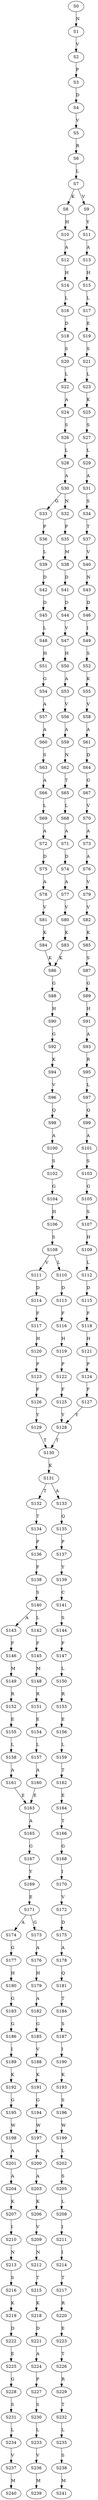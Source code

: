strict digraph  {
	S0 -> S1 [ label = N ];
	S1 -> S2 [ label = V ];
	S2 -> S3 [ label = P ];
	S3 -> S4 [ label = D ];
	S4 -> S5 [ label = V ];
	S5 -> S6 [ label = R ];
	S6 -> S7 [ label = L ];
	S7 -> S8 [ label = K ];
	S7 -> S9 [ label = V ];
	S8 -> S10 [ label = H ];
	S9 -> S11 [ label = Y ];
	S10 -> S12 [ label = A ];
	S11 -> S13 [ label = A ];
	S12 -> S14 [ label = H ];
	S13 -> S15 [ label = H ];
	S14 -> S16 [ label = L ];
	S15 -> S17 [ label = L ];
	S16 -> S18 [ label = D ];
	S17 -> S19 [ label = E ];
	S18 -> S20 [ label = S ];
	S19 -> S21 [ label = S ];
	S20 -> S22 [ label = L ];
	S21 -> S23 [ label = L ];
	S22 -> S24 [ label = A ];
	S23 -> S25 [ label = K ];
	S24 -> S26 [ label = S ];
	S25 -> S27 [ label = S ];
	S26 -> S28 [ label = L ];
	S27 -> S29 [ label = L ];
	S28 -> S30 [ label = A ];
	S29 -> S31 [ label = A ];
	S30 -> S32 [ label = N ];
	S30 -> S33 [ label = G ];
	S31 -> S34 [ label = S ];
	S32 -> S35 [ label = P ];
	S33 -> S36 [ label = P ];
	S34 -> S37 [ label = T ];
	S35 -> S38 [ label = M ];
	S36 -> S39 [ label = L ];
	S37 -> S40 [ label = V ];
	S38 -> S41 [ label = D ];
	S39 -> S42 [ label = D ];
	S40 -> S43 [ label = N ];
	S41 -> S44 [ label = D ];
	S42 -> S45 [ label = D ];
	S43 -> S46 [ label = D ];
	S44 -> S47 [ label = V ];
	S45 -> S48 [ label = L ];
	S46 -> S49 [ label = I ];
	S47 -> S50 [ label = H ];
	S48 -> S51 [ label = H ];
	S49 -> S52 [ label = S ];
	S50 -> S53 [ label = A ];
	S51 -> S54 [ label = G ];
	S52 -> S55 [ label = K ];
	S53 -> S56 [ label = V ];
	S54 -> S57 [ label = A ];
	S55 -> S58 [ label = V ];
	S56 -> S59 [ label = A ];
	S57 -> S60 [ label = A ];
	S58 -> S61 [ label = A ];
	S59 -> S62 [ label = N ];
	S60 -> S63 [ label = S ];
	S61 -> S64 [ label = D ];
	S62 -> S65 [ label = T ];
	S63 -> S66 [ label = A ];
	S64 -> S67 [ label = G ];
	S65 -> S68 [ label = L ];
	S66 -> S69 [ label = L ];
	S67 -> S70 [ label = V ];
	S68 -> S71 [ label = A ];
	S69 -> S72 [ label = A ];
	S70 -> S73 [ label = A ];
	S71 -> S74 [ label = D ];
	S72 -> S75 [ label = D ];
	S73 -> S76 [ label = A ];
	S74 -> S77 [ label = A ];
	S75 -> S78 [ label = A ];
	S76 -> S79 [ label = V ];
	S77 -> S80 [ label = V ];
	S78 -> S81 [ label = V ];
	S79 -> S82 [ label = V ];
	S80 -> S83 [ label = K ];
	S81 -> S84 [ label = K ];
	S82 -> S85 [ label = K ];
	S83 -> S86 [ label = K ];
	S84 -> S86 [ label = K ];
	S85 -> S87 [ label = S ];
	S86 -> S88 [ label = G ];
	S87 -> S89 [ label = G ];
	S88 -> S90 [ label = H ];
	S89 -> S91 [ label = H ];
	S90 -> S92 [ label = G ];
	S91 -> S93 [ label = A ];
	S92 -> S94 [ label = K ];
	S93 -> S95 [ label = R ];
	S94 -> S96 [ label = V ];
	S95 -> S97 [ label = L ];
	S96 -> S98 [ label = Q ];
	S97 -> S99 [ label = Q ];
	S98 -> S100 [ label = A ];
	S99 -> S101 [ label = A ];
	S100 -> S102 [ label = S ];
	S101 -> S103 [ label = S ];
	S102 -> S104 [ label = G ];
	S103 -> S105 [ label = G ];
	S104 -> S106 [ label = H ];
	S105 -> S107 [ label = S ];
	S106 -> S108 [ label = S ];
	S107 -> S109 [ label = H ];
	S108 -> S110 [ label = L ];
	S108 -> S111 [ label = V ];
	S109 -> S112 [ label = L ];
	S110 -> S113 [ label = D ];
	S111 -> S114 [ label = D ];
	S112 -> S115 [ label = D ];
	S113 -> S116 [ label = F ];
	S114 -> S117 [ label = F ];
	S115 -> S118 [ label = F ];
	S116 -> S119 [ label = H ];
	S117 -> S120 [ label = H ];
	S118 -> S121 [ label = H ];
	S119 -> S122 [ label = P ];
	S120 -> S123 [ label = P ];
	S121 -> S124 [ label = P ];
	S122 -> S125 [ label = F ];
	S123 -> S126 [ label = F ];
	S124 -> S127 [ label = F ];
	S125 -> S128 [ label = Y ];
	S126 -> S129 [ label = Y ];
	S127 -> S128 [ label = Y ];
	S128 -> S130 [ label = T ];
	S129 -> S130 [ label = T ];
	S130 -> S131 [ label = K ];
	S131 -> S132 [ label = T ];
	S131 -> S133 [ label = A ];
	S132 -> S134 [ label = T ];
	S133 -> S135 [ label = Q ];
	S134 -> S136 [ label = P ];
	S135 -> S137 [ label = P ];
	S136 -> S138 [ label = F ];
	S137 -> S139 [ label = Y ];
	S138 -> S140 [ label = S ];
	S139 -> S141 [ label = C ];
	S140 -> S142 [ label = L ];
	S140 -> S143 [ label = A ];
	S141 -> S144 [ label = S ];
	S142 -> S145 [ label = F ];
	S143 -> S146 [ label = F ];
	S144 -> S147 [ label = F ];
	S145 -> S148 [ label = M ];
	S146 -> S149 [ label = M ];
	S147 -> S150 [ label = L ];
	S148 -> S151 [ label = R ];
	S149 -> S152 [ label = R ];
	S150 -> S153 [ label = R ];
	S151 -> S154 [ label = E ];
	S152 -> S155 [ label = E ];
	S153 -> S156 [ label = E ];
	S154 -> S157 [ label = L ];
	S155 -> S158 [ label = L ];
	S156 -> S159 [ label = L ];
	S157 -> S160 [ label = A ];
	S158 -> S161 [ label = A ];
	S159 -> S162 [ label = T ];
	S160 -> S163 [ label = E ];
	S161 -> S163 [ label = E ];
	S162 -> S164 [ label = E ];
	S163 -> S165 [ label = A ];
	S164 -> S166 [ label = T ];
	S165 -> S167 [ label = G ];
	S166 -> S168 [ label = G ];
	S167 -> S169 [ label = Y ];
	S168 -> S170 [ label = I ];
	S169 -> S171 [ label = E ];
	S170 -> S172 [ label = V ];
	S171 -> S173 [ label = G ];
	S171 -> S174 [ label = A ];
	S172 -> S175 [ label = D ];
	S173 -> S176 [ label = A ];
	S174 -> S177 [ label = G ];
	S175 -> S178 [ label = A ];
	S176 -> S179 [ label = H ];
	S177 -> S180 [ label = H ];
	S178 -> S181 [ label = Q ];
	S179 -> S182 [ label = A ];
	S180 -> S183 [ label = G ];
	S181 -> S184 [ label = T ];
	S182 -> S185 [ label = G ];
	S183 -> S186 [ label = G ];
	S184 -> S187 [ label = S ];
	S185 -> S188 [ label = V ];
	S186 -> S189 [ label = I ];
	S187 -> S190 [ label = I ];
	S188 -> S191 [ label = K ];
	S189 -> S192 [ label = K ];
	S190 -> S193 [ label = K ];
	S191 -> S194 [ label = G ];
	S192 -> S195 [ label = G ];
	S193 -> S196 [ label = S ];
	S194 -> S197 [ label = W ];
	S195 -> S198 [ label = W ];
	S196 -> S199 [ label = W ];
	S197 -> S200 [ label = A ];
	S198 -> S201 [ label = A ];
	S199 -> S202 [ label = L ];
	S200 -> S203 [ label = A ];
	S201 -> S204 [ label = A ];
	S202 -> S205 [ label = S ];
	S203 -> S206 [ label = K ];
	S204 -> S207 [ label = K ];
	S205 -> S208 [ label = L ];
	S206 -> S209 [ label = V ];
	S207 -> S210 [ label = I ];
	S208 -> S211 [ label = I ];
	S209 -> S212 [ label = N ];
	S210 -> S213 [ label = N ];
	S211 -> S214 [ label = I ];
	S212 -> S215 [ label = T ];
	S213 -> S216 [ label = S ];
	S214 -> S217 [ label = T ];
	S215 -> S218 [ label = K ];
	S216 -> S219 [ label = K ];
	S217 -> S220 [ label = R ];
	S218 -> S221 [ label = D ];
	S219 -> S222 [ label = D ];
	S220 -> S223 [ label = E ];
	S221 -> S224 [ label = A ];
	S222 -> S225 [ label = E ];
	S223 -> S226 [ label = T ];
	S224 -> S227 [ label = P ];
	S225 -> S228 [ label = G ];
	S226 -> S229 [ label = R ];
	S227 -> S230 [ label = S ];
	S228 -> S231 [ label = S ];
	S229 -> S232 [ label = T ];
	S230 -> S233 [ label = L ];
	S231 -> S234 [ label = L ];
	S232 -> S235 [ label = L ];
	S233 -> S236 [ label = V ];
	S234 -> S237 [ label = V ];
	S235 -> S238 [ label = S ];
	S236 -> S239 [ label = M ];
	S237 -> S240 [ label = M ];
	S238 -> S241 [ label = M ];
}
